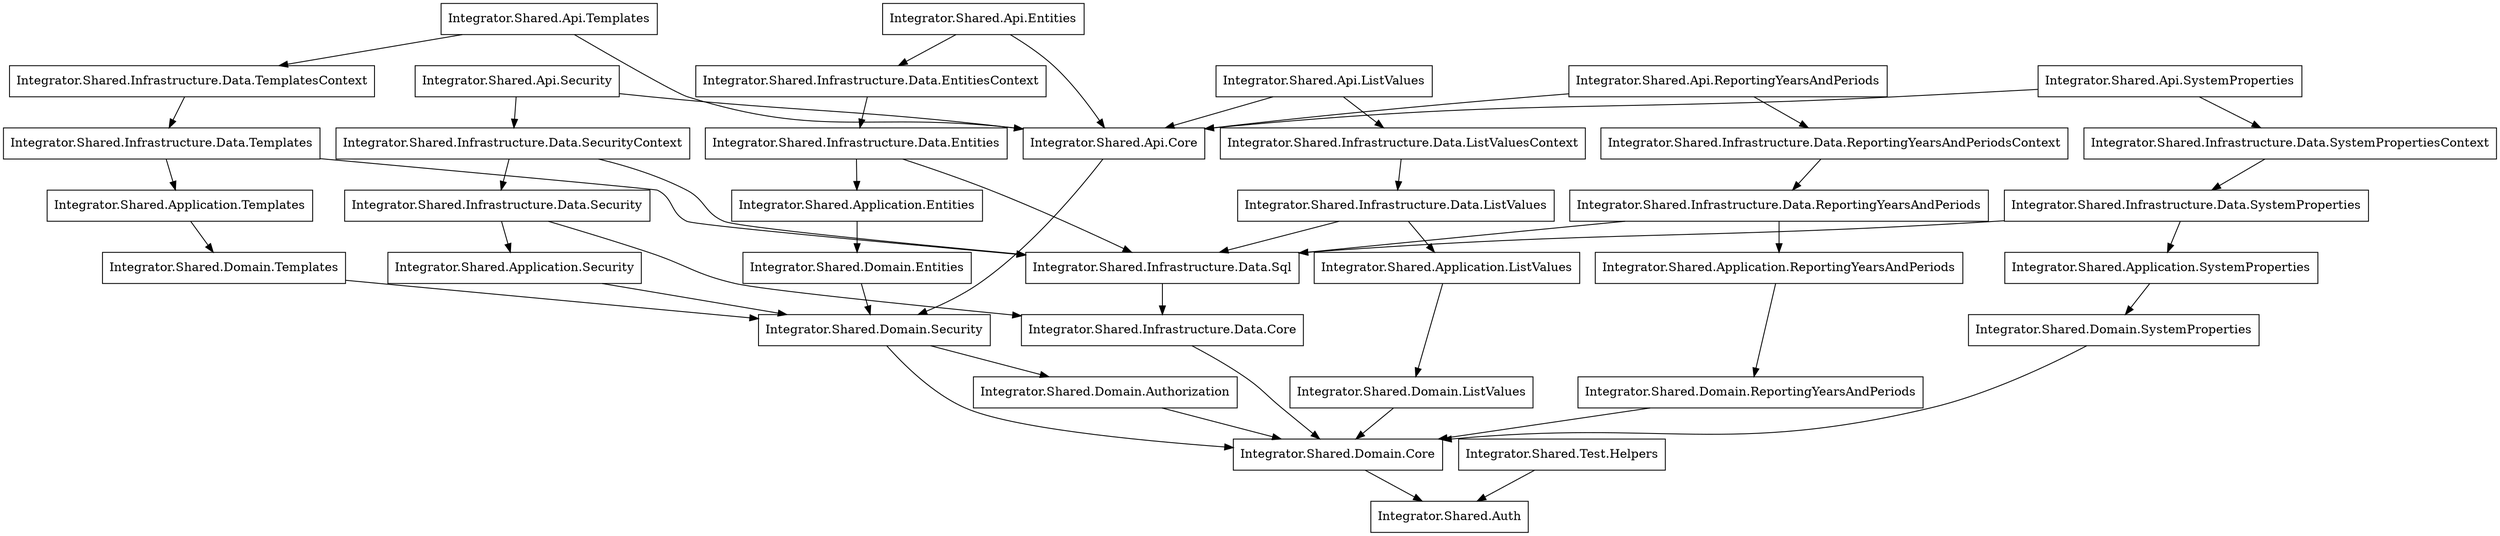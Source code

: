 digraph G {
"Integrator.Shared.Auth" [shape=box];
"Integrator.Shared.Domain.Core" -> "Integrator.Shared.Auth";
"Integrator.Shared.Test.Helpers" -> "Integrator.Shared.Auth";
"Integrator.Shared.Test.Helpers" [shape=box];
"Integrator.Shared.Domain.Core" [shape=box];
"Integrator.Shared.Domain.Authorization" -> "Integrator.Shared.Domain.Core";
"Integrator.Shared.Domain.ListValues" -> "Integrator.Shared.Domain.Core";
"Integrator.Shared.Domain.ReportingYearsAndPeriods" -> "Integrator.Shared.Domain.Core";
"Integrator.Shared.Domain.Security" -> "Integrator.Shared.Domain.Core";
"Integrator.Shared.Domain.SystemProperties" -> "Integrator.Shared.Domain.Core";
"Integrator.Shared.Infrastructure.Data.Core" -> "Integrator.Shared.Domain.Core";
"Integrator.Shared.Infrastructure.Data.Core" [shape=box];
"Integrator.Shared.Infrastructure.Data.Security" -> "Integrator.Shared.Infrastructure.Data.Core";
"Integrator.Shared.Infrastructure.Data.Sql" -> "Integrator.Shared.Infrastructure.Data.Core";
"Integrator.Shared.Infrastructure.Data.Sql" [shape=box];
"Integrator.Shared.Infrastructure.Data.Entities" -> "Integrator.Shared.Infrastructure.Data.Sql";
"Integrator.Shared.Infrastructure.Data.ListValues" -> "Integrator.Shared.Infrastructure.Data.Sql";
"Integrator.Shared.Infrastructure.Data.ReportingYearsAndPeriods" -> "Integrator.Shared.Infrastructure.Data.Sql";
"Integrator.Shared.Infrastructure.Data.SecurityContext" -> "Integrator.Shared.Infrastructure.Data.Sql";
"Integrator.Shared.Infrastructure.Data.SystemProperties" -> "Integrator.Shared.Infrastructure.Data.Sql";
"Integrator.Shared.Infrastructure.Data.Templates" -> "Integrator.Shared.Infrastructure.Data.Sql";
"Integrator.Shared.Domain.SystemProperties" [shape=box];
"Integrator.Shared.Application.SystemProperties" -> "Integrator.Shared.Domain.SystemProperties";
"Integrator.Shared.Domain.ReportingYearsAndPeriods" [shape=box];
"Integrator.Shared.Application.ReportingYearsAndPeriods" -> "Integrator.Shared.Domain.ReportingYearsAndPeriods";
"Integrator.Shared.Domain.ListValues" [shape=box];
"Integrator.Shared.Application.ListValues" -> "Integrator.Shared.Domain.ListValues";
"Integrator.Shared.Domain.Authorization" [shape=box];
"Integrator.Shared.Domain.Security" -> "Integrator.Shared.Domain.Authorization";
"Integrator.Shared.Domain.Security" [shape=box];
"Integrator.Shared.Api.Core" -> "Integrator.Shared.Domain.Security";
"Integrator.Shared.Application.Security" -> "Integrator.Shared.Domain.Security";
"Integrator.Shared.Domain.Entities" -> "Integrator.Shared.Domain.Security";
"Integrator.Shared.Domain.Templates" -> "Integrator.Shared.Domain.Security";
"Integrator.Shared.Domain.Templates" [shape=box];
"Integrator.Shared.Application.Templates" -> "Integrator.Shared.Domain.Templates";
"Integrator.Shared.Domain.Entities" [shape=box];
"Integrator.Shared.Application.Entities" -> "Integrator.Shared.Domain.Entities";
"Integrator.Shared.Application.Templates" [shape=box];
"Integrator.Shared.Infrastructure.Data.Templates" -> "Integrator.Shared.Application.Templates";
"Integrator.Shared.Infrastructure.Data.Templates" [shape=box];
"Integrator.Shared.Infrastructure.Data.TemplatesContext" -> "Integrator.Shared.Infrastructure.Data.Templates";
"Integrator.Shared.Infrastructure.Data.TemplatesContext" [shape=box];
"Integrator.Shared.Api.Templates" -> "Integrator.Shared.Infrastructure.Data.TemplatesContext";
"Integrator.Shared.Application.SystemProperties" [shape=box];
"Integrator.Shared.Infrastructure.Data.SystemProperties" -> "Integrator.Shared.Application.SystemProperties";
"Integrator.Shared.Infrastructure.Data.SystemProperties" [shape=box];
"Integrator.Shared.Infrastructure.Data.SystemPropertiesContext" -> "Integrator.Shared.Infrastructure.Data.SystemProperties";
"Integrator.Shared.Infrastructure.Data.SystemPropertiesContext" [shape=box];
"Integrator.Shared.Api.SystemProperties" -> "Integrator.Shared.Infrastructure.Data.SystemPropertiesContext";
"Integrator.Shared.Application.Security" [shape=box];
"Integrator.Shared.Infrastructure.Data.Security" -> "Integrator.Shared.Application.Security";
"Integrator.Shared.Infrastructure.Data.Security" [shape=box];
"Integrator.Shared.Infrastructure.Data.SecurityContext" -> "Integrator.Shared.Infrastructure.Data.Security";
"Integrator.Shared.Infrastructure.Data.SecurityContext" [shape=box];
"Integrator.Shared.Api.Security" -> "Integrator.Shared.Infrastructure.Data.SecurityContext";
"Integrator.Shared.Application.ReportingYearsAndPeriods" [shape=box];
"Integrator.Shared.Infrastructure.Data.ReportingYearsAndPeriods" -> "Integrator.Shared.Application.ReportingYearsAndPeriods";
"Integrator.Shared.Infrastructure.Data.ReportingYearsAndPeriods" [shape=box];
"Integrator.Shared.Infrastructure.Data.ReportingYearsAndPeriodsContext" -> "Integrator.Shared.Infrastructure.Data.ReportingYearsAndPeriods";
"Integrator.Shared.Infrastructure.Data.ReportingYearsAndPeriodsContext" [shape=box];
"Integrator.Shared.Api.ReportingYearsAndPeriods" -> "Integrator.Shared.Infrastructure.Data.ReportingYearsAndPeriodsContext";
"Integrator.Shared.Application.ListValues" [shape=box];
"Integrator.Shared.Infrastructure.Data.ListValues" -> "Integrator.Shared.Application.ListValues";
"Integrator.Shared.Infrastructure.Data.ListValues" [shape=box];
"Integrator.Shared.Infrastructure.Data.ListValuesContext" -> "Integrator.Shared.Infrastructure.Data.ListValues";
"Integrator.Shared.Infrastructure.Data.ListValuesContext" [shape=box];
"Integrator.Shared.Api.ListValues" -> "Integrator.Shared.Infrastructure.Data.ListValuesContext";
"Integrator.Shared.Application.Entities" [shape=box];
"Integrator.Shared.Infrastructure.Data.Entities" -> "Integrator.Shared.Application.Entities";
"Integrator.Shared.Infrastructure.Data.Entities" [shape=box];
"Integrator.Shared.Infrastructure.Data.EntitiesContext" -> "Integrator.Shared.Infrastructure.Data.Entities";
"Integrator.Shared.Infrastructure.Data.EntitiesContext" [shape=box];
"Integrator.Shared.Api.Entities" -> "Integrator.Shared.Infrastructure.Data.EntitiesContext";
"Integrator.Shared.Api.Core" [shape=box];
"Integrator.Shared.Api.Entities" -> "Integrator.Shared.Api.Core";
"Integrator.Shared.Api.ListValues" -> "Integrator.Shared.Api.Core";
"Integrator.Shared.Api.ReportingYearsAndPeriods" -> "Integrator.Shared.Api.Core";
"Integrator.Shared.Api.Security" -> "Integrator.Shared.Api.Core";
"Integrator.Shared.Api.SystemProperties" -> "Integrator.Shared.Api.Core";
"Integrator.Shared.Api.Templates" -> "Integrator.Shared.Api.Core";
"Integrator.Shared.Api.Templates" [shape=box];
"Integrator.Shared.Api.SystemProperties" [shape=box];
"Integrator.Shared.Api.Security" [shape=box];
"Integrator.Shared.Api.ReportingYearsAndPeriods" [shape=box];
"Integrator.Shared.Api.ListValues" [shape=box];
"Integrator.Shared.Api.Entities" [shape=box];
}
